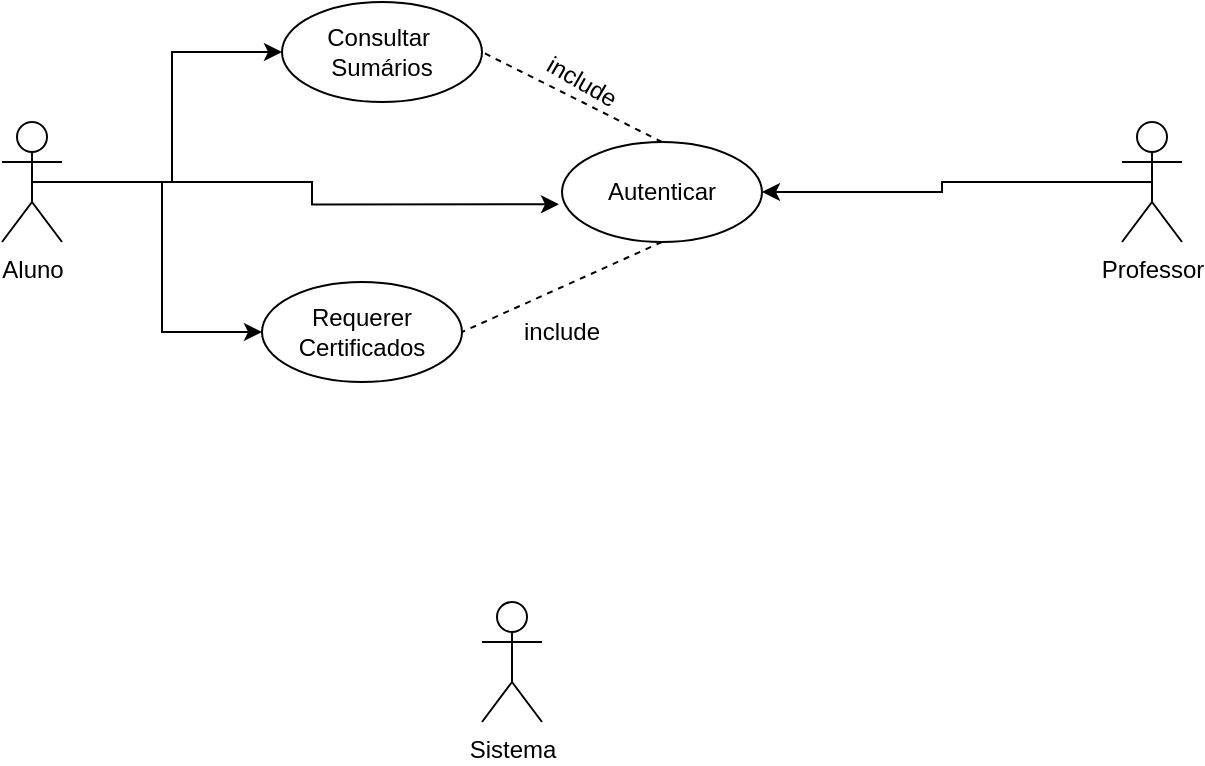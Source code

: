 <mxfile version="26.0.14">
  <diagram name="Página-1" id="h9W75QepGS6RC1PATrqR">
    <mxGraphModel dx="837" dy="594" grid="1" gridSize="10" guides="1" tooltips="1" connect="1" arrows="1" fold="1" page="1" pageScale="1" pageWidth="11690" pageHeight="8270" math="0" shadow="0">
      <root>
        <mxCell id="0" />
        <mxCell id="1" parent="0" />
        <mxCell id="J2J5piKrdgiT3gv_6adl-5" value="Consultar&amp;nbsp;&lt;div&gt;Sumários&lt;/div&gt;" style="ellipse;whiteSpace=wrap;html=1;gradientColor=none;fillColor=none;" vertex="1" parent="1">
          <mxGeometry x="340" y="200" width="100" height="50" as="geometry" />
        </mxCell>
        <mxCell id="J2J5piKrdgiT3gv_6adl-19" style="edgeStyle=orthogonalEdgeStyle;rounded=0;orthogonalLoop=1;jettySize=auto;html=1;entryX=0;entryY=0.5;entryDx=0;entryDy=0;exitX=0.5;exitY=0.5;exitDx=0;exitDy=0;exitPerimeter=0;" edge="1" parent="1" source="J2J5piKrdgiT3gv_6adl-6" target="J2J5piKrdgiT3gv_6adl-5">
          <mxGeometry relative="1" as="geometry">
            <mxPoint x="230" y="290" as="sourcePoint" />
          </mxGeometry>
        </mxCell>
        <mxCell id="J2J5piKrdgiT3gv_6adl-20" style="edgeStyle=orthogonalEdgeStyle;rounded=0;orthogonalLoop=1;jettySize=auto;html=1;exitX=0.5;exitY=0.5;exitDx=0;exitDy=0;exitPerimeter=0;entryX=0;entryY=0.5;entryDx=0;entryDy=0;" edge="1" parent="1" source="J2J5piKrdgiT3gv_6adl-6" target="J2J5piKrdgiT3gv_6adl-17">
          <mxGeometry relative="1" as="geometry" />
        </mxCell>
        <mxCell id="J2J5piKrdgiT3gv_6adl-6" value="Aluno" style="shape=umlActor;verticalLabelPosition=bottom;verticalAlign=top;html=1;outlineConnect=0;" vertex="1" parent="1">
          <mxGeometry x="200" y="260" width="30" height="60" as="geometry" />
        </mxCell>
        <mxCell id="J2J5piKrdgiT3gv_6adl-11" value="Professor" style="shape=umlActor;verticalLabelPosition=bottom;verticalAlign=top;html=1;outlineConnect=0;" vertex="1" parent="1">
          <mxGeometry x="760" y="260" width="30" height="60" as="geometry" />
        </mxCell>
        <mxCell id="J2J5piKrdgiT3gv_6adl-13" value="Sistema" style="shape=umlActor;verticalLabelPosition=bottom;verticalAlign=top;html=1;outlineConnect=0;" vertex="1" parent="1">
          <mxGeometry x="440" y="500" width="30" height="60" as="geometry" />
        </mxCell>
        <mxCell id="J2J5piKrdgiT3gv_6adl-16" value="Autenticar" style="ellipse;whiteSpace=wrap;html=1;gradientColor=none;fillColor=none;" vertex="1" parent="1">
          <mxGeometry x="480" y="270" width="100" height="50" as="geometry" />
        </mxCell>
        <mxCell id="J2J5piKrdgiT3gv_6adl-17" value="Requerer&lt;div&gt;Certificados&lt;/div&gt;" style="ellipse;whiteSpace=wrap;html=1;gradientColor=none;fillColor=none;" vertex="1" parent="1">
          <mxGeometry x="330" y="340" width="100" height="50" as="geometry" />
        </mxCell>
        <mxCell id="J2J5piKrdgiT3gv_6adl-22" style="edgeStyle=orthogonalEdgeStyle;rounded=0;orthogonalLoop=1;jettySize=auto;html=1;exitX=0.5;exitY=0.5;exitDx=0;exitDy=0;exitPerimeter=0;entryX=-0.015;entryY=0.623;entryDx=0;entryDy=0;entryPerimeter=0;" edge="1" parent="1" source="J2J5piKrdgiT3gv_6adl-6" target="J2J5piKrdgiT3gv_6adl-16">
          <mxGeometry relative="1" as="geometry" />
        </mxCell>
        <mxCell id="J2J5piKrdgiT3gv_6adl-23" style="edgeStyle=orthogonalEdgeStyle;rounded=0;orthogonalLoop=1;jettySize=auto;html=1;exitX=0.5;exitY=0.5;exitDx=0;exitDy=0;exitPerimeter=0;" edge="1" parent="1" source="J2J5piKrdgiT3gv_6adl-11" target="J2J5piKrdgiT3gv_6adl-16">
          <mxGeometry relative="1" as="geometry">
            <mxPoint x="600" y="290" as="targetPoint" />
          </mxGeometry>
        </mxCell>
        <mxCell id="J2J5piKrdgiT3gv_6adl-24" value="" style="endArrow=none;dashed=1;html=1;rounded=0;entryX=1;entryY=0.5;entryDx=0;entryDy=0;exitX=0.5;exitY=0;exitDx=0;exitDy=0;" edge="1" parent="1" source="J2J5piKrdgiT3gv_6adl-16" target="J2J5piKrdgiT3gv_6adl-5">
          <mxGeometry width="50" height="50" relative="1" as="geometry">
            <mxPoint x="530" y="500" as="sourcePoint" />
            <mxPoint x="580" y="450" as="targetPoint" />
          </mxGeometry>
        </mxCell>
        <mxCell id="J2J5piKrdgiT3gv_6adl-25" value="" style="endArrow=none;dashed=1;html=1;rounded=0;entryX=1;entryY=0.5;entryDx=0;entryDy=0;exitX=0.5;exitY=1;exitDx=0;exitDy=0;" edge="1" parent="1" source="J2J5piKrdgiT3gv_6adl-16" target="J2J5piKrdgiT3gv_6adl-17">
          <mxGeometry width="50" height="50" relative="1" as="geometry">
            <mxPoint x="520" y="405" as="sourcePoint" />
            <mxPoint x="430" y="360" as="targetPoint" />
          </mxGeometry>
        </mxCell>
        <mxCell id="J2J5piKrdgiT3gv_6adl-26" value="include" style="text;html=1;align=center;verticalAlign=middle;whiteSpace=wrap;rounded=0;rotation=30;" vertex="1" parent="1">
          <mxGeometry x="470" y="230" width="40" height="20" as="geometry" />
        </mxCell>
        <mxCell id="J2J5piKrdgiT3gv_6adl-29" value="include" style="text;html=1;align=center;verticalAlign=middle;whiteSpace=wrap;rounded=0;rotation=0;" vertex="1" parent="1">
          <mxGeometry x="460" y="355" width="40" height="20" as="geometry" />
        </mxCell>
      </root>
    </mxGraphModel>
  </diagram>
</mxfile>
